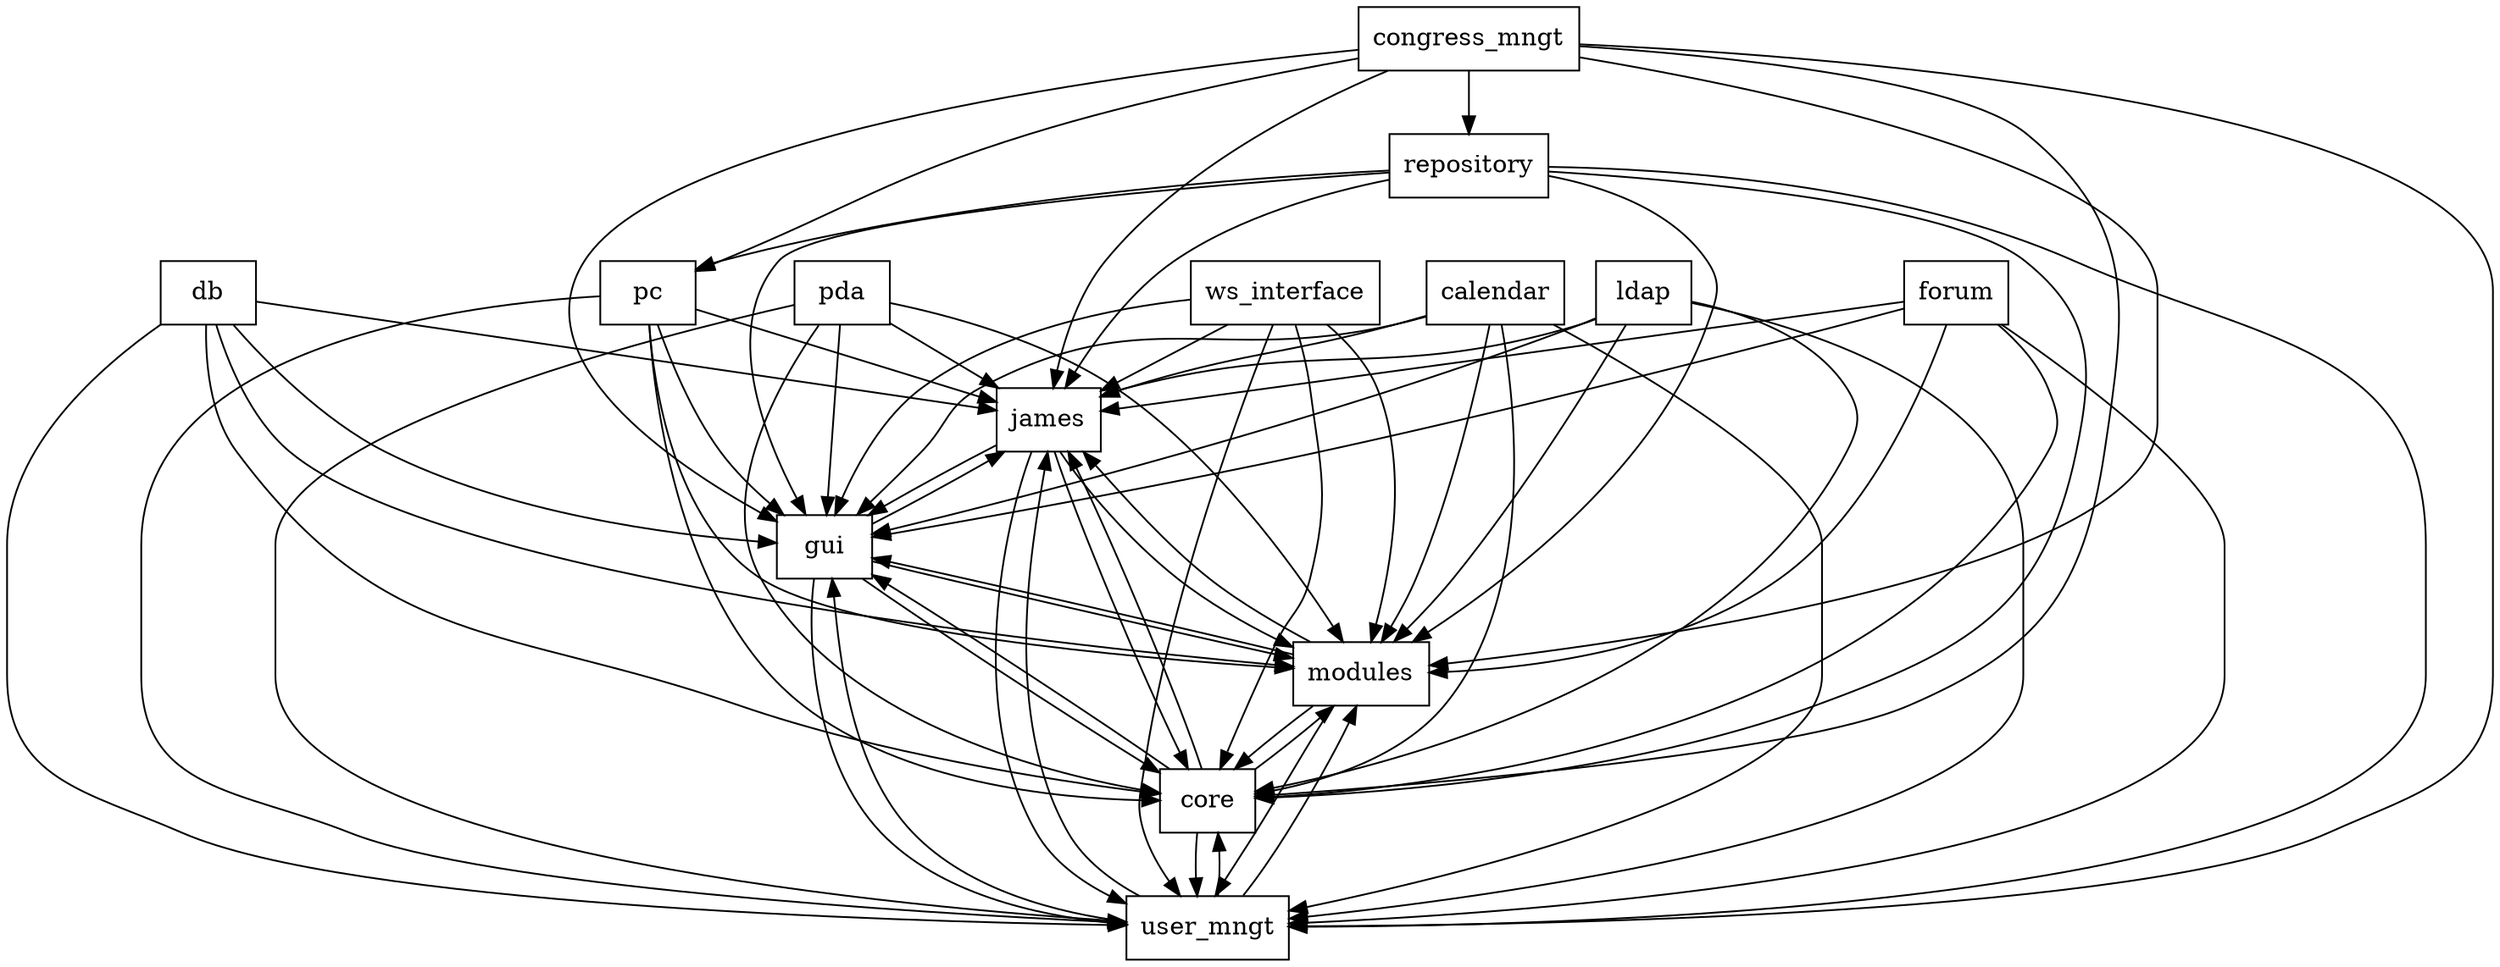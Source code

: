 digraph{
graph [rankdir=TB];
node [shape=box];
edge [arrowhead=normal];
0[label="james",]
1[label="db",]
2[label="gui",]
3[label="forum",]
4[label="user_mngt",]
5[label="ws_interface",]
6[label="ldap",]
7[label="congress_mngt",]
8[label="repository",]
9[label="pc",]
10[label="pda",]
11[label="core",]
12[label="modules",]
13[label="calendar",]
0->2[label="",]
0->4[label="",]
0->11[label="",]
0->12[label="",]
1->0[label="",]
1->2[label="",]
1->4[label="",]
1->11[label="",]
1->12[label="",]
2->0[label="",]
2->4[label="",]
2->11[label="",]
2->12[label="",]
3->0[label="",]
3->2[label="",]
3->4[label="",]
3->11[label="",]
3->12[label="",]
4->0[label="",]
4->2[label="",]
4->11[label="",]
4->12[label="",]
5->0[label="",]
5->2[label="",]
5->4[label="",]
5->11[label="",]
5->12[label="",]
6->0[label="",]
6->2[label="",]
6->4[label="",]
6->11[label="",]
6->12[label="",]
7->0[label="",]
7->2[label="",]
7->4[label="",]
7->8[label="",]
7->9[label="",]
7->11[label="",]
7->12[label="",]
8->0[label="",]
8->2[label="",]
8->4[label="",]
8->9[label="",]
8->11[label="",]
8->12[label="",]
9->0[label="",]
9->2[label="",]
9->4[label="",]
9->11[label="",]
9->12[label="",]
10->0[label="",]
10->2[label="",]
10->4[label="",]
10->11[label="",]
10->12[label="",]
11->0[label="",]
11->2[label="",]
11->4[label="",]
11->12[label="",]
12->0[label="",]
12->2[label="",]
12->4[label="",]
12->11[label="",]
13->0[label="",]
13->2[label="",]
13->4[label="",]
13->11[label="",]
13->12[label="",]
}
